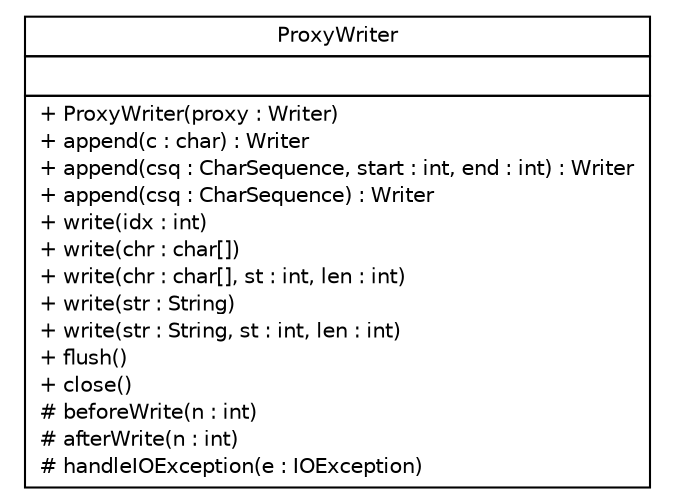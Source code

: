#!/usr/local/bin/dot
#
# Class diagram 
# Generated by UMLGraph version R5_6 (http://www.umlgraph.org/)
#

digraph G {
	edge [fontname="Helvetica",fontsize=10,labelfontname="Helvetica",labelfontsize=10];
	node [fontname="Helvetica",fontsize=10,shape=plaintext];
	nodesep=0.25;
	ranksep=0.5;
	// sorcer.org.apache.commons.io.output.ProxyWriter
	c6237 [label=<<table title="sorcer.org.apache.commons.io.output.ProxyWriter" border="0" cellborder="1" cellspacing="0" cellpadding="2" port="p" href="./ProxyWriter.html">
		<tr><td><table border="0" cellspacing="0" cellpadding="1">
<tr><td align="center" balign="center"> ProxyWriter </td></tr>
		</table></td></tr>
		<tr><td><table border="0" cellspacing="0" cellpadding="1">
<tr><td align="left" balign="left">  </td></tr>
		</table></td></tr>
		<tr><td><table border="0" cellspacing="0" cellpadding="1">
<tr><td align="left" balign="left"> + ProxyWriter(proxy : Writer) </td></tr>
<tr><td align="left" balign="left"> + append(c : char) : Writer </td></tr>
<tr><td align="left" balign="left"> + append(csq : CharSequence, start : int, end : int) : Writer </td></tr>
<tr><td align="left" balign="left"> + append(csq : CharSequence) : Writer </td></tr>
<tr><td align="left" balign="left"> + write(idx : int) </td></tr>
<tr><td align="left" balign="left"> + write(chr : char[]) </td></tr>
<tr><td align="left" balign="left"> + write(chr : char[], st : int, len : int) </td></tr>
<tr><td align="left" balign="left"> + write(str : String) </td></tr>
<tr><td align="left" balign="left"> + write(str : String, st : int, len : int) </td></tr>
<tr><td align="left" balign="left"> + flush() </td></tr>
<tr><td align="left" balign="left"> + close() </td></tr>
<tr><td align="left" balign="left"> # beforeWrite(n : int) </td></tr>
<tr><td align="left" balign="left"> # afterWrite(n : int) </td></tr>
<tr><td align="left" balign="left"> # handleIOException(e : IOException) </td></tr>
		</table></td></tr>
		</table>>, URL="./ProxyWriter.html", fontname="Helvetica", fontcolor="black", fontsize=10.0];
}


